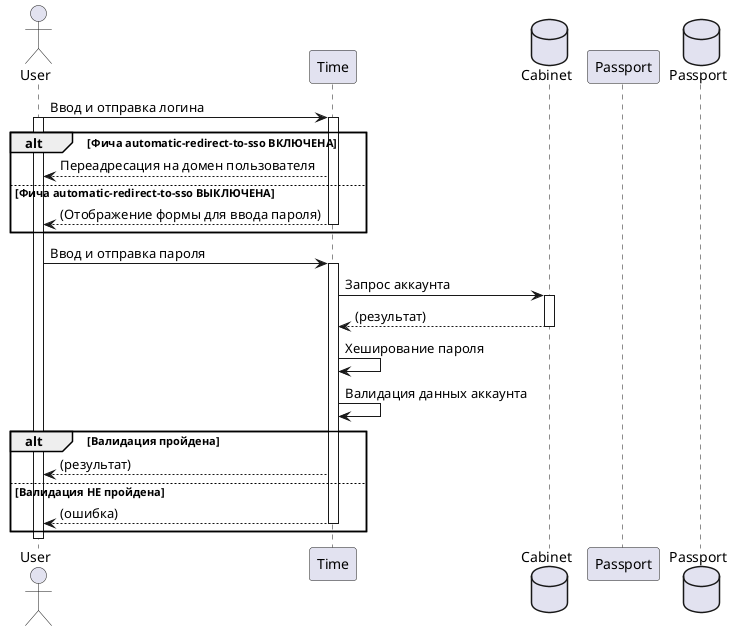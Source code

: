 @startuml

actor User
participant Time
database Cabinet
participant Passport
database Passport as dbPassport

User -> Time ++ : Ввод и отправка логина
activate User
alt Фича automatic-redirect-to-sso ВКЛЮЧЕНА
User <-- Time : Переадресация на домен пользователя
else Фича automatic-redirect-to-sso ВЫКЛЮЧЕНА
return (Отображение формы для ввода пароля)
end alt
User -> Time ++ : Ввод и отправка пароля
Time -> Cabinet ++ : Запрос аккаунта
return (результат)
Time -> Time : Хеширование пароля
Time -> Time : Валидация данных аккаунта
alt Валидация пройдена
User <-- Time : (результат)
else Валидация НЕ пройдена
return (ошибка)
end alt


deactivate User
@enduml